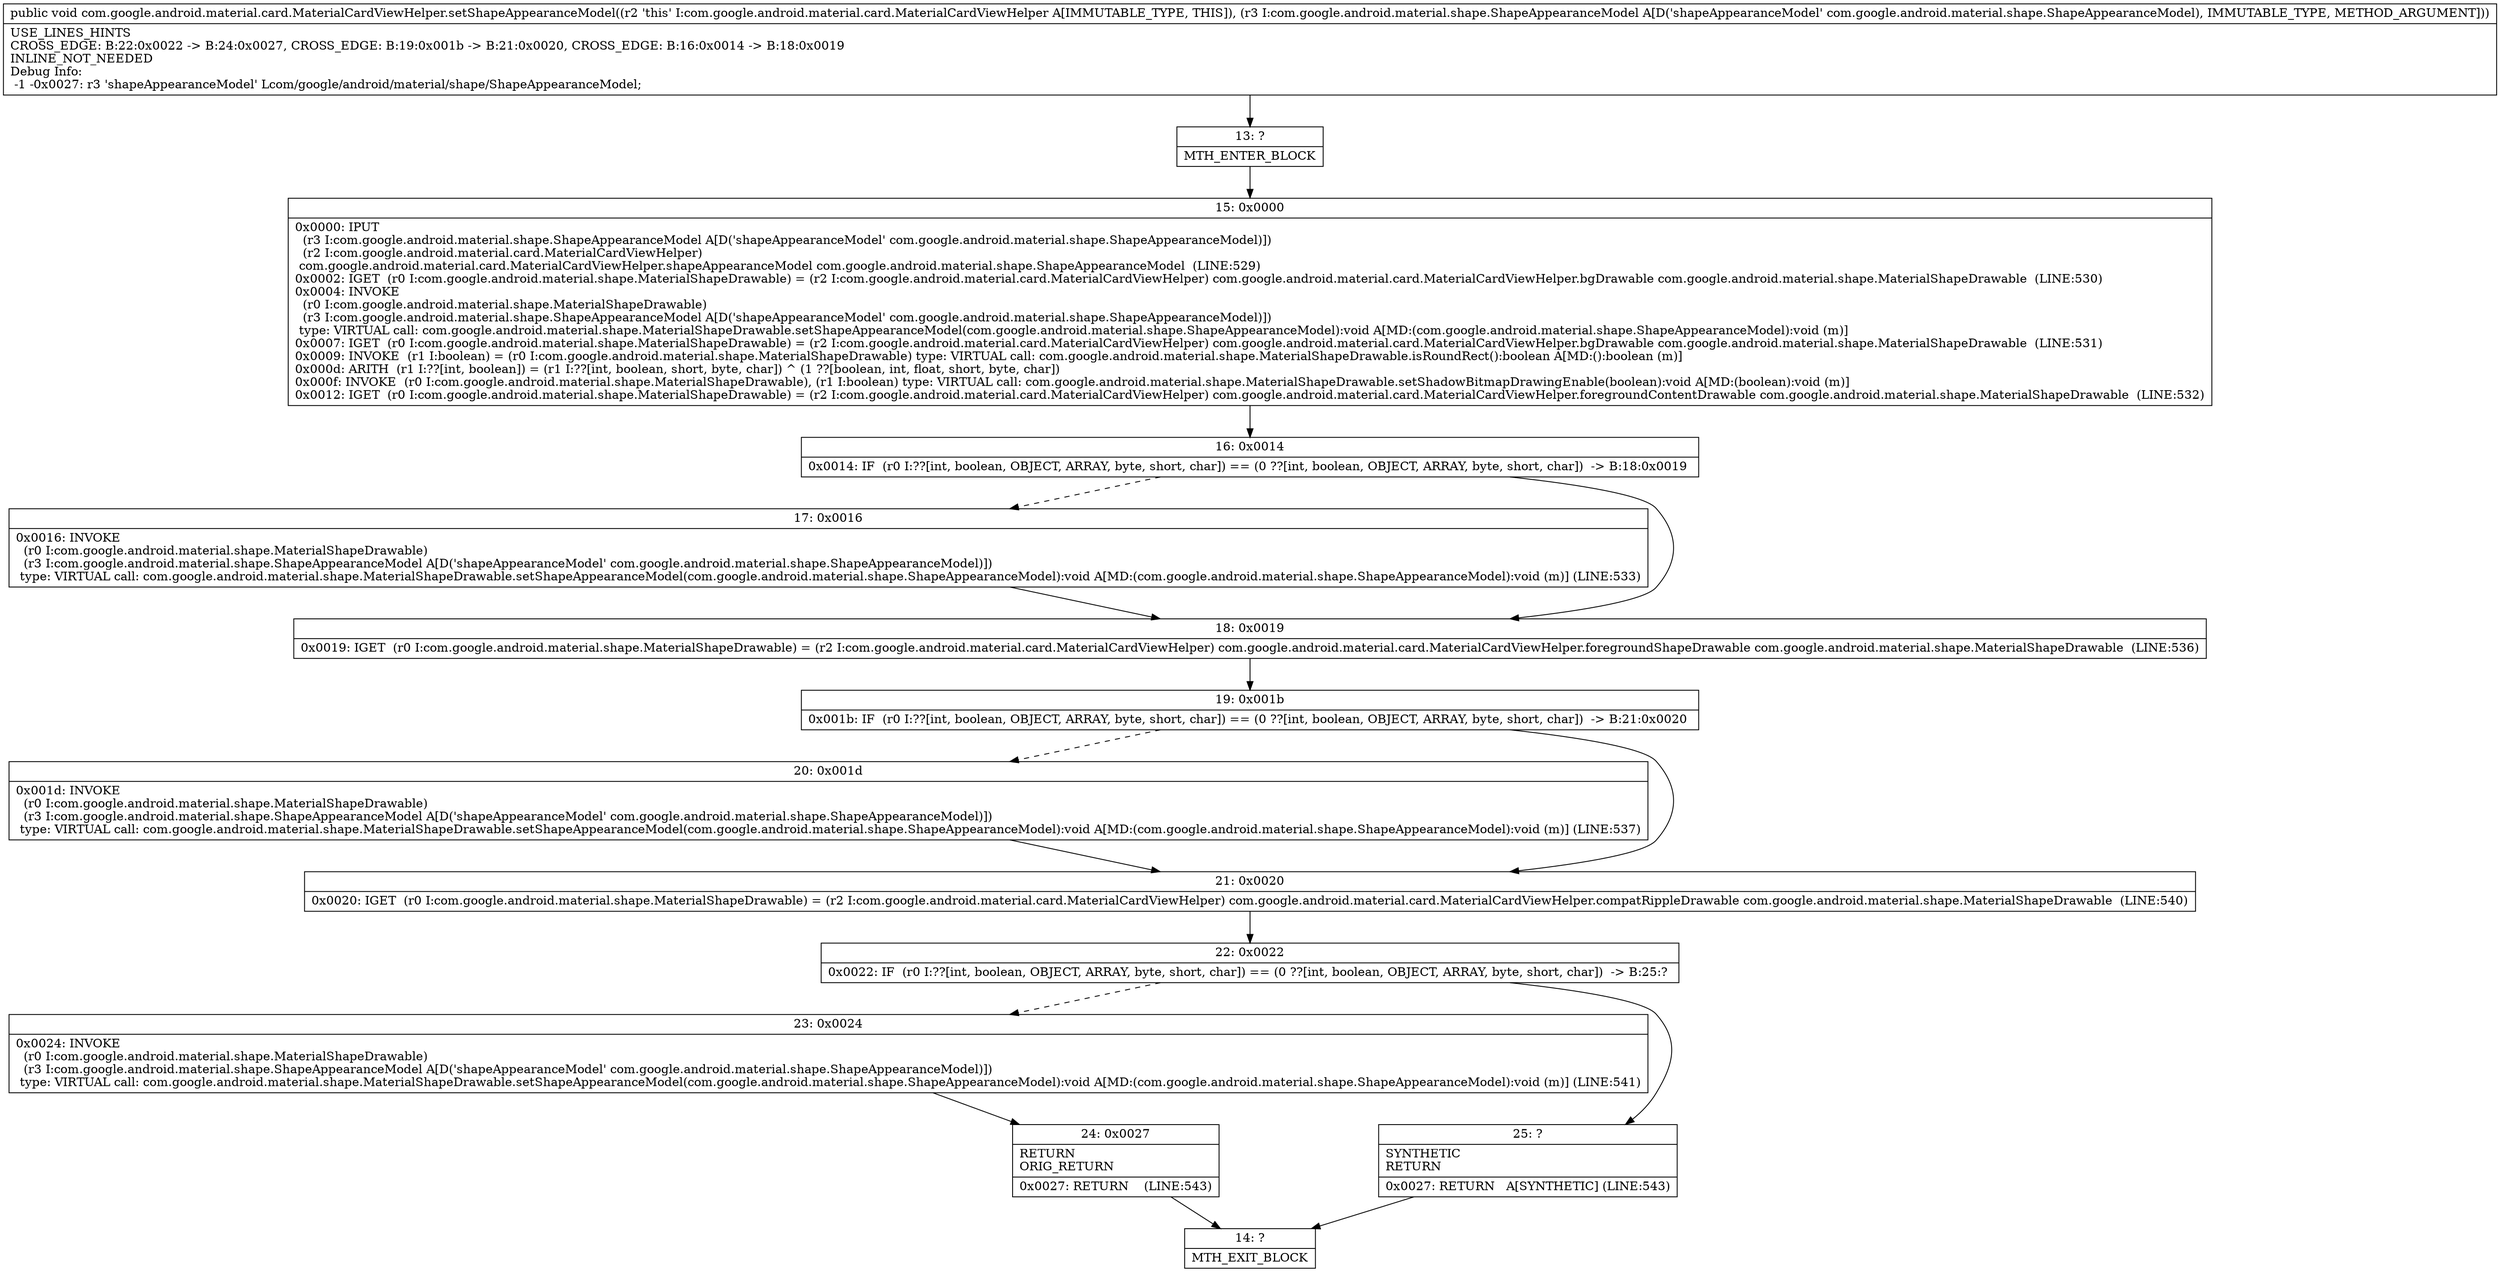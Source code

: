 digraph "CFG forcom.google.android.material.card.MaterialCardViewHelper.setShapeAppearanceModel(Lcom\/google\/android\/material\/shape\/ShapeAppearanceModel;)V" {
Node_13 [shape=record,label="{13\:\ ?|MTH_ENTER_BLOCK\l}"];
Node_15 [shape=record,label="{15\:\ 0x0000|0x0000: IPUT  \l  (r3 I:com.google.android.material.shape.ShapeAppearanceModel A[D('shapeAppearanceModel' com.google.android.material.shape.ShapeAppearanceModel)])\l  (r2 I:com.google.android.material.card.MaterialCardViewHelper)\l com.google.android.material.card.MaterialCardViewHelper.shapeAppearanceModel com.google.android.material.shape.ShapeAppearanceModel  (LINE:529)\l0x0002: IGET  (r0 I:com.google.android.material.shape.MaterialShapeDrawable) = (r2 I:com.google.android.material.card.MaterialCardViewHelper) com.google.android.material.card.MaterialCardViewHelper.bgDrawable com.google.android.material.shape.MaterialShapeDrawable  (LINE:530)\l0x0004: INVOKE  \l  (r0 I:com.google.android.material.shape.MaterialShapeDrawable)\l  (r3 I:com.google.android.material.shape.ShapeAppearanceModel A[D('shapeAppearanceModel' com.google.android.material.shape.ShapeAppearanceModel)])\l type: VIRTUAL call: com.google.android.material.shape.MaterialShapeDrawable.setShapeAppearanceModel(com.google.android.material.shape.ShapeAppearanceModel):void A[MD:(com.google.android.material.shape.ShapeAppearanceModel):void (m)]\l0x0007: IGET  (r0 I:com.google.android.material.shape.MaterialShapeDrawable) = (r2 I:com.google.android.material.card.MaterialCardViewHelper) com.google.android.material.card.MaterialCardViewHelper.bgDrawable com.google.android.material.shape.MaterialShapeDrawable  (LINE:531)\l0x0009: INVOKE  (r1 I:boolean) = (r0 I:com.google.android.material.shape.MaterialShapeDrawable) type: VIRTUAL call: com.google.android.material.shape.MaterialShapeDrawable.isRoundRect():boolean A[MD:():boolean (m)]\l0x000d: ARITH  (r1 I:??[int, boolean]) = (r1 I:??[int, boolean, short, byte, char]) ^ (1 ??[boolean, int, float, short, byte, char]) \l0x000f: INVOKE  (r0 I:com.google.android.material.shape.MaterialShapeDrawable), (r1 I:boolean) type: VIRTUAL call: com.google.android.material.shape.MaterialShapeDrawable.setShadowBitmapDrawingEnable(boolean):void A[MD:(boolean):void (m)]\l0x0012: IGET  (r0 I:com.google.android.material.shape.MaterialShapeDrawable) = (r2 I:com.google.android.material.card.MaterialCardViewHelper) com.google.android.material.card.MaterialCardViewHelper.foregroundContentDrawable com.google.android.material.shape.MaterialShapeDrawable  (LINE:532)\l}"];
Node_16 [shape=record,label="{16\:\ 0x0014|0x0014: IF  (r0 I:??[int, boolean, OBJECT, ARRAY, byte, short, char]) == (0 ??[int, boolean, OBJECT, ARRAY, byte, short, char])  \-\> B:18:0x0019 \l}"];
Node_17 [shape=record,label="{17\:\ 0x0016|0x0016: INVOKE  \l  (r0 I:com.google.android.material.shape.MaterialShapeDrawable)\l  (r3 I:com.google.android.material.shape.ShapeAppearanceModel A[D('shapeAppearanceModel' com.google.android.material.shape.ShapeAppearanceModel)])\l type: VIRTUAL call: com.google.android.material.shape.MaterialShapeDrawable.setShapeAppearanceModel(com.google.android.material.shape.ShapeAppearanceModel):void A[MD:(com.google.android.material.shape.ShapeAppearanceModel):void (m)] (LINE:533)\l}"];
Node_18 [shape=record,label="{18\:\ 0x0019|0x0019: IGET  (r0 I:com.google.android.material.shape.MaterialShapeDrawable) = (r2 I:com.google.android.material.card.MaterialCardViewHelper) com.google.android.material.card.MaterialCardViewHelper.foregroundShapeDrawable com.google.android.material.shape.MaterialShapeDrawable  (LINE:536)\l}"];
Node_19 [shape=record,label="{19\:\ 0x001b|0x001b: IF  (r0 I:??[int, boolean, OBJECT, ARRAY, byte, short, char]) == (0 ??[int, boolean, OBJECT, ARRAY, byte, short, char])  \-\> B:21:0x0020 \l}"];
Node_20 [shape=record,label="{20\:\ 0x001d|0x001d: INVOKE  \l  (r0 I:com.google.android.material.shape.MaterialShapeDrawable)\l  (r3 I:com.google.android.material.shape.ShapeAppearanceModel A[D('shapeAppearanceModel' com.google.android.material.shape.ShapeAppearanceModel)])\l type: VIRTUAL call: com.google.android.material.shape.MaterialShapeDrawable.setShapeAppearanceModel(com.google.android.material.shape.ShapeAppearanceModel):void A[MD:(com.google.android.material.shape.ShapeAppearanceModel):void (m)] (LINE:537)\l}"];
Node_21 [shape=record,label="{21\:\ 0x0020|0x0020: IGET  (r0 I:com.google.android.material.shape.MaterialShapeDrawable) = (r2 I:com.google.android.material.card.MaterialCardViewHelper) com.google.android.material.card.MaterialCardViewHelper.compatRippleDrawable com.google.android.material.shape.MaterialShapeDrawable  (LINE:540)\l}"];
Node_22 [shape=record,label="{22\:\ 0x0022|0x0022: IF  (r0 I:??[int, boolean, OBJECT, ARRAY, byte, short, char]) == (0 ??[int, boolean, OBJECT, ARRAY, byte, short, char])  \-\> B:25:? \l}"];
Node_23 [shape=record,label="{23\:\ 0x0024|0x0024: INVOKE  \l  (r0 I:com.google.android.material.shape.MaterialShapeDrawable)\l  (r3 I:com.google.android.material.shape.ShapeAppearanceModel A[D('shapeAppearanceModel' com.google.android.material.shape.ShapeAppearanceModel)])\l type: VIRTUAL call: com.google.android.material.shape.MaterialShapeDrawable.setShapeAppearanceModel(com.google.android.material.shape.ShapeAppearanceModel):void A[MD:(com.google.android.material.shape.ShapeAppearanceModel):void (m)] (LINE:541)\l}"];
Node_24 [shape=record,label="{24\:\ 0x0027|RETURN\lORIG_RETURN\l|0x0027: RETURN    (LINE:543)\l}"];
Node_14 [shape=record,label="{14\:\ ?|MTH_EXIT_BLOCK\l}"];
Node_25 [shape=record,label="{25\:\ ?|SYNTHETIC\lRETURN\l|0x0027: RETURN   A[SYNTHETIC] (LINE:543)\l}"];
MethodNode[shape=record,label="{public void com.google.android.material.card.MaterialCardViewHelper.setShapeAppearanceModel((r2 'this' I:com.google.android.material.card.MaterialCardViewHelper A[IMMUTABLE_TYPE, THIS]), (r3 I:com.google.android.material.shape.ShapeAppearanceModel A[D('shapeAppearanceModel' com.google.android.material.shape.ShapeAppearanceModel), IMMUTABLE_TYPE, METHOD_ARGUMENT]))  | USE_LINES_HINTS\lCROSS_EDGE: B:22:0x0022 \-\> B:24:0x0027, CROSS_EDGE: B:19:0x001b \-\> B:21:0x0020, CROSS_EDGE: B:16:0x0014 \-\> B:18:0x0019\lINLINE_NOT_NEEDED\lDebug Info:\l  \-1 \-0x0027: r3 'shapeAppearanceModel' Lcom\/google\/android\/material\/shape\/ShapeAppearanceModel;\l}"];
MethodNode -> Node_13;Node_13 -> Node_15;
Node_15 -> Node_16;
Node_16 -> Node_17[style=dashed];
Node_16 -> Node_18;
Node_17 -> Node_18;
Node_18 -> Node_19;
Node_19 -> Node_20[style=dashed];
Node_19 -> Node_21;
Node_20 -> Node_21;
Node_21 -> Node_22;
Node_22 -> Node_23[style=dashed];
Node_22 -> Node_25;
Node_23 -> Node_24;
Node_24 -> Node_14;
Node_25 -> Node_14;
}

